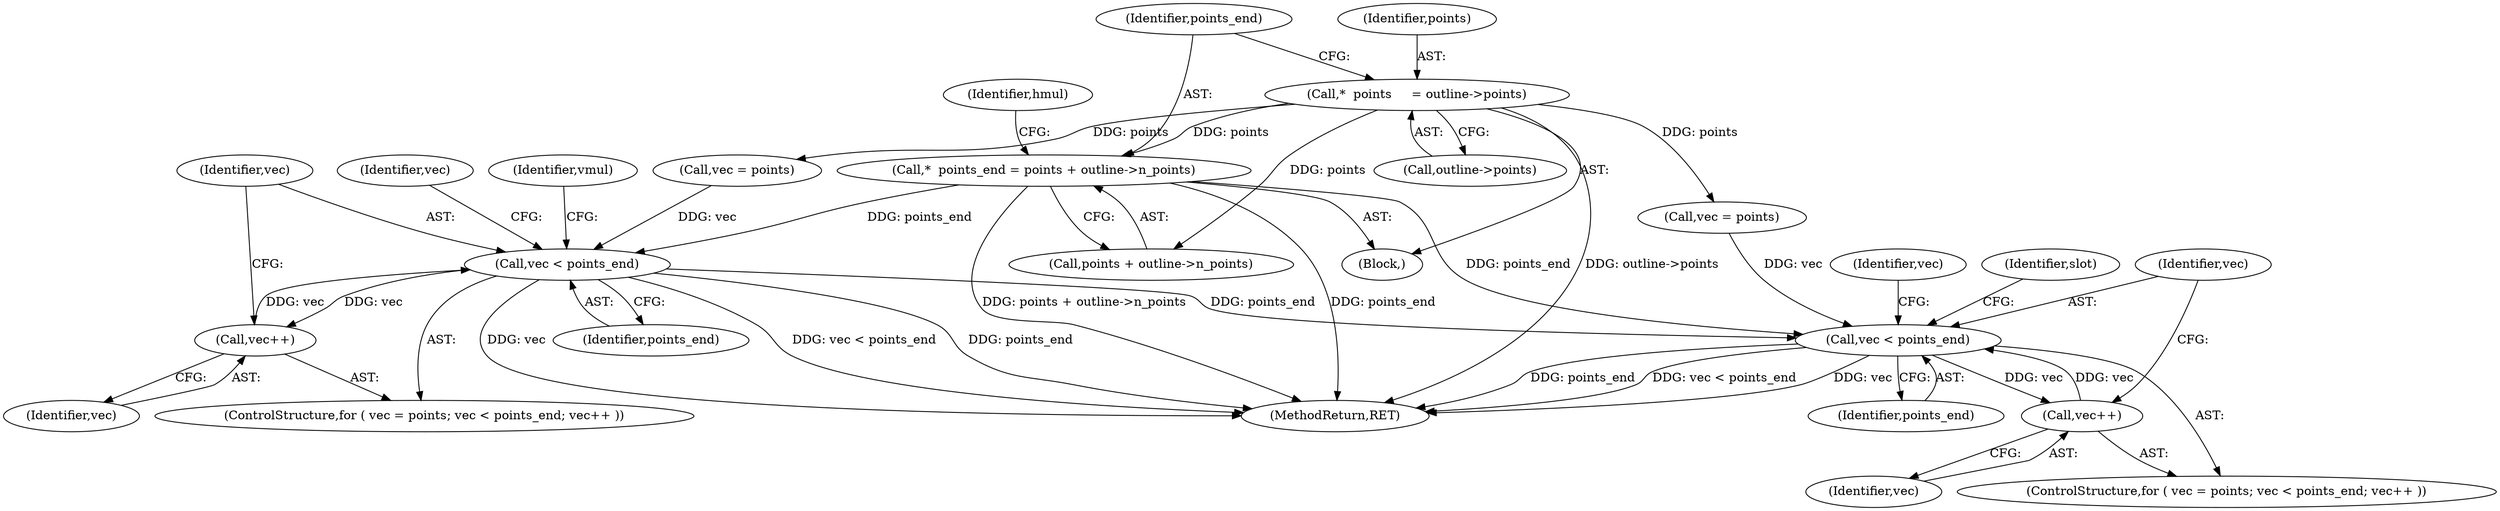 digraph "0_savannah_6305b869d86ff415a33576df6d43729673c66eee_0@integer" {
"1000548" [label="(Call,*  points_end = points + outline->n_points)"];
"1000542" [label="(Call,*  points     = outline->points)"];
"1000562" [label="(Call,vec < points_end)"];
"1000565" [label="(Call,vec++)"];
"1000578" [label="(Call,vec < points_end)"];
"1000581" [label="(Call,vec++)"];
"1000653" [label="(MethodReturn,RET)"];
"1000543" [label="(Identifier,points)"];
"1000563" [label="(Identifier,vec)"];
"1000559" [label="(Call,vec = points)"];
"1000562" [label="(Call,vec < points_end)"];
"1000542" [label="(Call,*  points     = outline->points)"];
"1000565" [label="(Call,vec++)"];
"1000558" [label="(ControlStructure,for ( vec = points; vec < points_end; vec++ ))"];
"1000574" [label="(ControlStructure,for ( vec = points; vec < points_end; vec++ ))"];
"1000550" [label="(Call,points + outline->n_points)"];
"1000564" [label="(Identifier,points_end)"];
"1000585" [label="(Identifier,vec)"];
"1000569" [label="(Identifier,vec)"];
"1000582" [label="(Identifier,vec)"];
"1000544" [label="(Call,outline->points)"];
"1000575" [label="(Call,vec = points)"];
"1000548" [label="(Call,*  points_end = points + outline->n_points)"];
"1000573" [label="(Identifier,vmul)"];
"1000581" [label="(Call,vec++)"];
"1000557" [label="(Identifier,hmul)"];
"1000566" [label="(Identifier,vec)"];
"1000591" [label="(Identifier,slot)"];
"1000549" [label="(Identifier,points_end)"];
"1000540" [label="(Block,)"];
"1000580" [label="(Identifier,points_end)"];
"1000578" [label="(Call,vec < points_end)"];
"1000579" [label="(Identifier,vec)"];
"1000548" -> "1000540"  [label="AST: "];
"1000548" -> "1000550"  [label="CFG: "];
"1000549" -> "1000548"  [label="AST: "];
"1000550" -> "1000548"  [label="AST: "];
"1000557" -> "1000548"  [label="CFG: "];
"1000548" -> "1000653"  [label="DDG: points + outline->n_points"];
"1000548" -> "1000653"  [label="DDG: points_end"];
"1000542" -> "1000548"  [label="DDG: points"];
"1000548" -> "1000562"  [label="DDG: points_end"];
"1000548" -> "1000578"  [label="DDG: points_end"];
"1000542" -> "1000540"  [label="AST: "];
"1000542" -> "1000544"  [label="CFG: "];
"1000543" -> "1000542"  [label="AST: "];
"1000544" -> "1000542"  [label="AST: "];
"1000549" -> "1000542"  [label="CFG: "];
"1000542" -> "1000653"  [label="DDG: outline->points"];
"1000542" -> "1000550"  [label="DDG: points"];
"1000542" -> "1000559"  [label="DDG: points"];
"1000542" -> "1000575"  [label="DDG: points"];
"1000562" -> "1000558"  [label="AST: "];
"1000562" -> "1000564"  [label="CFG: "];
"1000563" -> "1000562"  [label="AST: "];
"1000564" -> "1000562"  [label="AST: "];
"1000569" -> "1000562"  [label="CFG: "];
"1000573" -> "1000562"  [label="CFG: "];
"1000562" -> "1000653"  [label="DDG: vec"];
"1000562" -> "1000653"  [label="DDG: vec < points_end"];
"1000562" -> "1000653"  [label="DDG: points_end"];
"1000559" -> "1000562"  [label="DDG: vec"];
"1000565" -> "1000562"  [label="DDG: vec"];
"1000562" -> "1000565"  [label="DDG: vec"];
"1000562" -> "1000578"  [label="DDG: points_end"];
"1000565" -> "1000558"  [label="AST: "];
"1000565" -> "1000566"  [label="CFG: "];
"1000566" -> "1000565"  [label="AST: "];
"1000563" -> "1000565"  [label="CFG: "];
"1000578" -> "1000574"  [label="AST: "];
"1000578" -> "1000580"  [label="CFG: "];
"1000579" -> "1000578"  [label="AST: "];
"1000580" -> "1000578"  [label="AST: "];
"1000585" -> "1000578"  [label="CFG: "];
"1000591" -> "1000578"  [label="CFG: "];
"1000578" -> "1000653"  [label="DDG: vec"];
"1000578" -> "1000653"  [label="DDG: points_end"];
"1000578" -> "1000653"  [label="DDG: vec < points_end"];
"1000581" -> "1000578"  [label="DDG: vec"];
"1000575" -> "1000578"  [label="DDG: vec"];
"1000578" -> "1000581"  [label="DDG: vec"];
"1000581" -> "1000574"  [label="AST: "];
"1000581" -> "1000582"  [label="CFG: "];
"1000582" -> "1000581"  [label="AST: "];
"1000579" -> "1000581"  [label="CFG: "];
}
